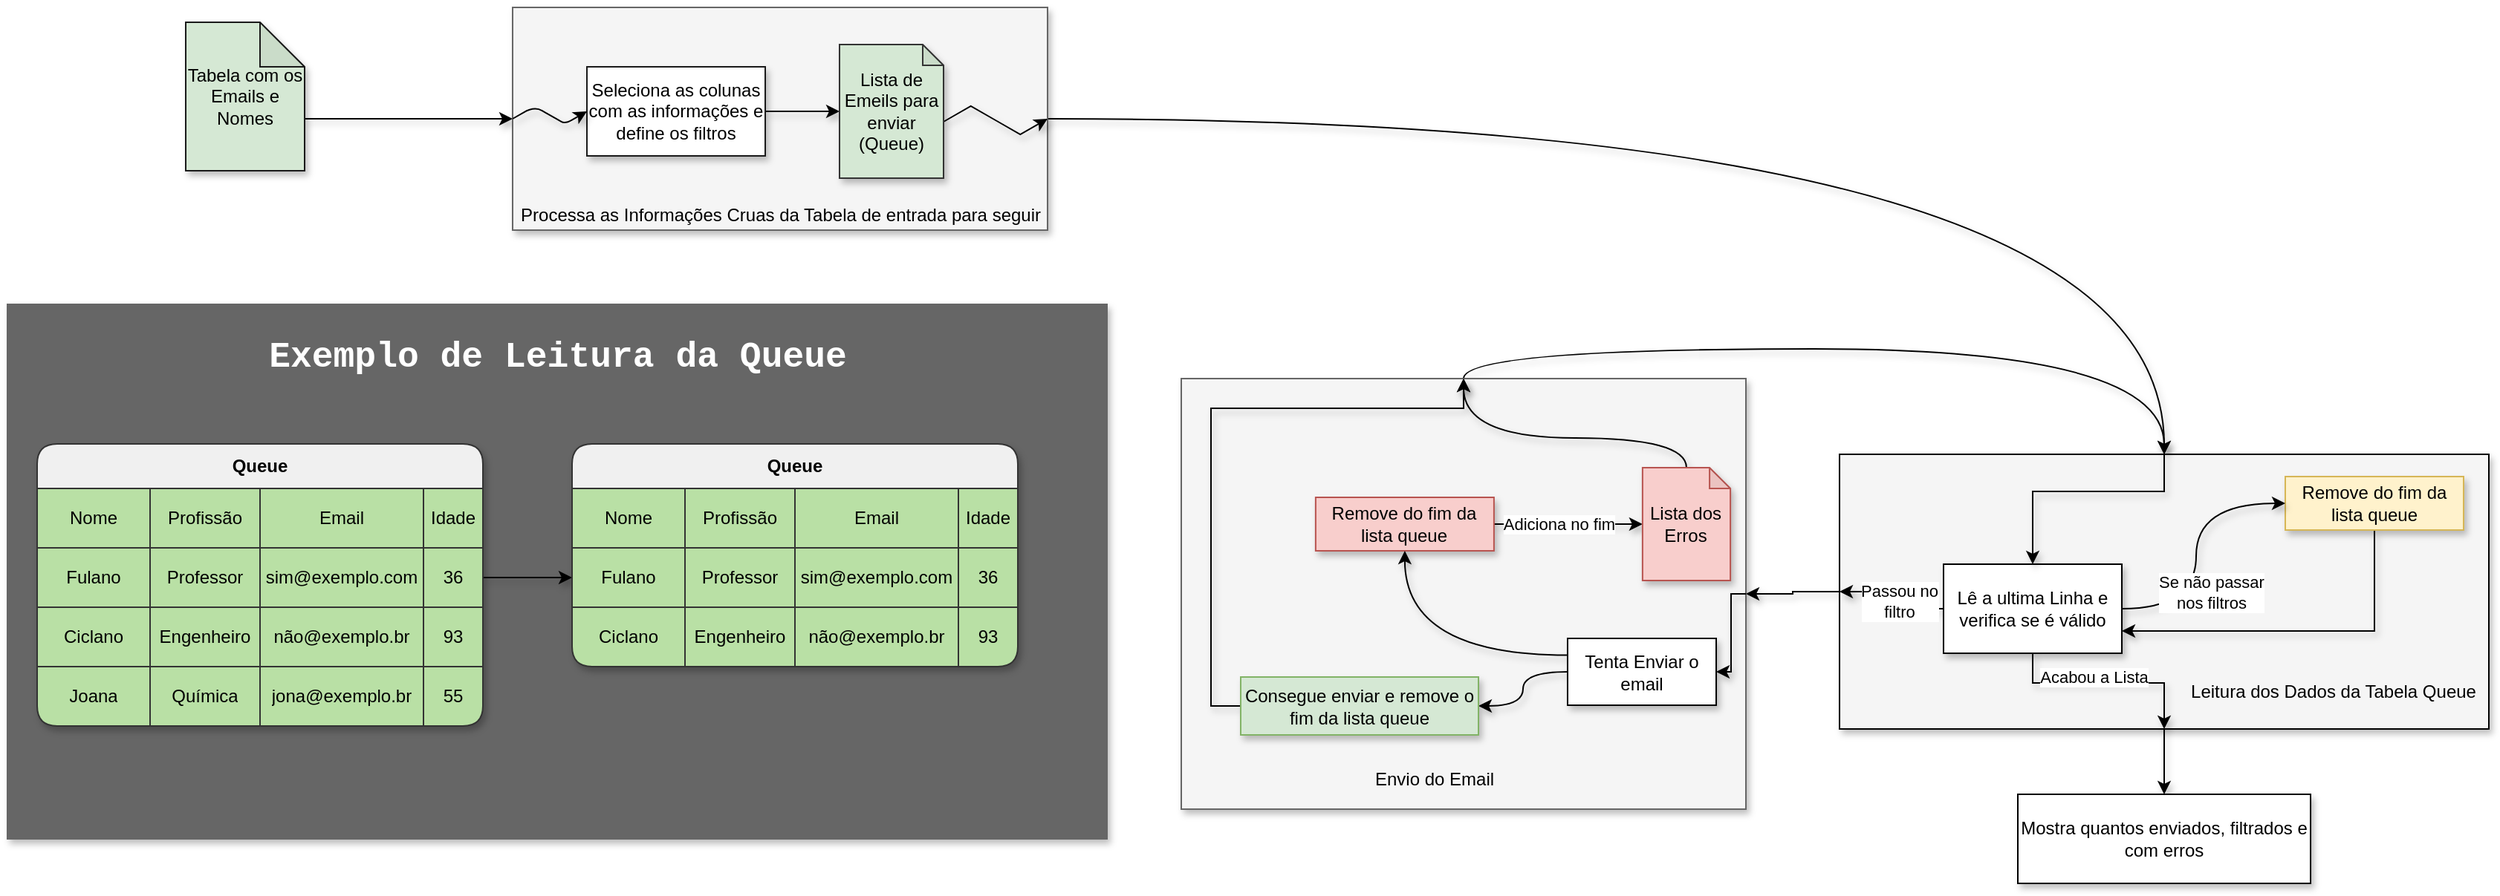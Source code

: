 <mxfile version="13.6.2" type="device"><diagram id="6a731a19-8d31-9384-78a2-239565b7b9f0" name="Page-1"><mxGraphModel dx="1240" dy="697" grid="1" gridSize="10" guides="1" tooltips="1" connect="1" arrows="1" fold="1" page="1" pageScale="1" pageWidth="1169" pageHeight="827" background="#ffffff" math="0" shadow="0"><root><mxCell id="0"/><mxCell id="1" parent="0"/><mxCell id="9hqZE9H7WBv7bmAdazDw-2031" style="edgeStyle=orthogonalEdgeStyle;curved=1;rounded=0;orthogonalLoop=1;jettySize=auto;html=1;exitX=0.5;exitY=0;exitDx=0;exitDy=0;entryX=0.5;entryY=0;entryDx=0;entryDy=0;shadow=1;" edge="1" parent="1" source="9hqZE9H7WBv7bmAdazDw-2016" target="9hqZE9H7WBv7bmAdazDw-1797"><mxGeometry relative="1" as="geometry"/></mxCell><mxCell id="9hqZE9H7WBv7bmAdazDw-2016" value="" style="rounded=0;whiteSpace=wrap;html=1;shadow=1;labelBackgroundColor=#ffffff;sketch=0;strokeColor=#666666;strokeWidth=1;fillColor=#f5f5f5;fontColor=#333333;" vertex="1" parent="1"><mxGeometry x="850" y="350" width="380" height="290" as="geometry"/></mxCell><mxCell id="9hqZE9H7WBv7bmAdazDw-2020" style="edgeStyle=elbowEdgeStyle;rounded=0;orthogonalLoop=1;jettySize=auto;html=1;exitX=0;exitY=0.5;exitDx=0;exitDy=0;entryX=1;entryY=0.5;entryDx=0;entryDy=0;shadow=1;" edge="1" parent="1" source="9hqZE9H7WBv7bmAdazDw-1797" target="9hqZE9H7WBv7bmAdazDw-2016"><mxGeometry relative="1" as="geometry"/></mxCell><mxCell id="9hqZE9H7WBv7bmAdazDw-2038" style="edgeStyle=orthogonalEdgeStyle;rounded=0;orthogonalLoop=1;jettySize=auto;html=1;exitX=0.5;exitY=1;exitDx=0;exitDy=0;entryX=0.5;entryY=0;entryDx=0;entryDy=0;shadow=1;" edge="1" parent="1" source="9hqZE9H7WBv7bmAdazDw-1797" target="9hqZE9H7WBv7bmAdazDw-2037"><mxGeometry relative="1" as="geometry"/></mxCell><mxCell id="9hqZE9H7WBv7bmAdazDw-1797" value="" style="rounded=0;whiteSpace=wrap;html=1;fillColor=#f5f5f5;fontColor=#333333;shadow=1;" vertex="1" parent="1"><mxGeometry x="1293" y="401" width="437" height="185" as="geometry"/></mxCell><mxCell id="9hqZE9H7WBv7bmAdazDw-1784" style="edgeStyle=orthogonalEdgeStyle;rounded=0;orthogonalLoop=1;jettySize=auto;html=1;exitX=0;exitY=0;exitDx=80;exitDy=65;exitPerimeter=0;entryX=0;entryY=0.5;entryDx=0;entryDy=0;shadow=1;" edge="1" parent="1" source="9hqZE9H7WBv7bmAdazDw-1780" target="9hqZE9H7WBv7bmAdazDw-1783"><mxGeometry relative="1" as="geometry"/></mxCell><mxCell id="9hqZE9H7WBv7bmAdazDw-1780" value="Tabela com os Emails e Nomes" style="shape=note;whiteSpace=wrap;html=1;backgroundOutline=1;darkOpacity=0.05;fillColor=#d5e8d4;strokeColor=#1A1A1A;shadow=1;" vertex="1" parent="1"><mxGeometry x="180" y="110" width="80" height="100" as="geometry"/></mxCell><mxCell id="9hqZE9H7WBv7bmAdazDw-1798" style="edgeStyle=orthogonalEdgeStyle;rounded=0;orthogonalLoop=1;jettySize=auto;html=1;exitX=1;exitY=0.5;exitDx=0;exitDy=0;entryX=0.5;entryY=0;entryDx=0;entryDy=0;curved=1;shadow=1;" edge="1" parent="1" source="9hqZE9H7WBv7bmAdazDw-1783" target="9hqZE9H7WBv7bmAdazDw-1797"><mxGeometry relative="1" as="geometry"/></mxCell><mxCell id="9hqZE9H7WBv7bmAdazDw-1783" value="" style="rounded=0;whiteSpace=wrap;html=1;strokeColor=#666666;fillColor=#f5f5f5;fontColor=#333333;shadow=1;" vertex="1" parent="1"><mxGeometry x="400" y="100" width="360" height="150" as="geometry"/></mxCell><mxCell id="9hqZE9H7WBv7bmAdazDw-1792" style="edgeStyle=entityRelationEdgeStyle;rounded=0;orthogonalLoop=1;jettySize=auto;html=1;exitX=1;exitY=0.5;exitDx=0;exitDy=0;entryX=0;entryY=0.5;entryDx=0;entryDy=0;entryPerimeter=0;shadow=1;" edge="1" parent="1" source="9hqZE9H7WBv7bmAdazDw-1786" target="9hqZE9H7WBv7bmAdazDw-1794"><mxGeometry relative="1" as="geometry"><mxPoint x="610" y="170" as="targetPoint"/></mxGeometry></mxCell><mxCell id="9hqZE9H7WBv7bmAdazDw-1786" value="Seleciona as colunas com as informações e define os filtros" style="rounded=0;whiteSpace=wrap;html=1;strokeColor=#1A1A1A;shadow=1;" vertex="1" parent="1"><mxGeometry x="450" y="140" width="120" height="60" as="geometry"/></mxCell><mxCell id="9hqZE9H7WBv7bmAdazDw-1788" value="" style="endArrow=classic;html=1;exitX=0;exitY=0.5;exitDx=0;exitDy=0;entryX=0;entryY=0.5;entryDx=0;entryDy=0;edgeStyle=isometricEdgeStyle;shadow=1;" edge="1" parent="1" source="9hqZE9H7WBv7bmAdazDw-1783" target="9hqZE9H7WBv7bmAdazDw-1786"><mxGeometry width="50" height="50" relative="1" as="geometry"><mxPoint x="390" y="270" as="sourcePoint"/><mxPoint x="440" y="220" as="targetPoint"/></mxGeometry></mxCell><mxCell id="9hqZE9H7WBv7bmAdazDw-1795" style="rounded=0;orthogonalLoop=1;jettySize=auto;html=1;exitX=0;exitY=0;exitDx=70;exitDy=52;exitPerimeter=0;entryX=1;entryY=0.5;entryDx=0;entryDy=0;edgeStyle=isometricEdgeStyle;shadow=1;" edge="1" parent="1" source="9hqZE9H7WBv7bmAdazDw-1794" target="9hqZE9H7WBv7bmAdazDw-1783"><mxGeometry relative="1" as="geometry"/></mxCell><mxCell id="9hqZE9H7WBv7bmAdazDw-1794" value="Lista de Emeils para enviar (Queue)" style="shape=note;whiteSpace=wrap;html=1;backgroundOutline=1;darkOpacity=0.05;size=14;fillColor=#d5e8d4;strokeColor=#333333;shadow=1;" vertex="1" parent="1"><mxGeometry x="620" y="125" width="70" height="90" as="geometry"/></mxCell><mxCell id="9hqZE9H7WBv7bmAdazDw-1796" value="Processa as Informações Cruas da Tabela de entrada para seguir" style="text;html=1;align=center;verticalAlign=middle;resizable=0;points=[];autosize=1;shadow=1;" vertex="1" parent="1"><mxGeometry x="395" y="230" width="370" height="20" as="geometry"/></mxCell><mxCell id="9hqZE9H7WBv7bmAdazDw-1799" value="Leitura dos Dados da Tabela Queue" style="text;html=1;align=center;verticalAlign=middle;resizable=0;points=[];autosize=1;shadow=1;" vertex="1" parent="1"><mxGeometry x="1520" y="551" width="210" height="20" as="geometry"/></mxCell><mxCell id="9hqZE9H7WBv7bmAdazDw-1800" value="" style="rounded=0;whiteSpace=wrap;html=1;strokeColor=#666666;fontColor=#333333;fillColor=#666666;shadow=1;" vertex="1" parent="1"><mxGeometry x="60" y="300" width="740" height="360" as="geometry"/></mxCell><mxCell id="9hqZE9H7WBv7bmAdazDw-1801" value="&lt;h1&gt;&lt;font color=&quot;#ffffff&quot; face=&quot;Courier New&quot;&gt;Exemplo de Leitura da Queue&lt;/font&gt;&lt;/h1&gt;" style="text;html=1;align=center;verticalAlign=middle;resizable=0;points=[];autosize=1;shadow=1;" vertex="1" parent="1"><mxGeometry x="230" y="310" width="400" height="50" as="geometry"/></mxCell><mxCell id="9hqZE9H7WBv7bmAdazDw-1995" style="edgeStyle=orthogonalEdgeStyle;curved=1;rounded=0;orthogonalLoop=1;jettySize=auto;html=1;exitX=1;exitY=0.5;exitDx=0;exitDy=0;entryX=0;entryY=0.5;entryDx=0;entryDy=0;shadow=1;" edge="1" parent="1" source="9hqZE9H7WBv7bmAdazDw-1879" target="9hqZE9H7WBv7bmAdazDw-1980"><mxGeometry relative="1" as="geometry"/></mxCell><mxCell id="9hqZE9H7WBv7bmAdazDw-2015" style="edgeStyle=elbowEdgeStyle;rounded=0;orthogonalLoop=1;jettySize=auto;html=1;exitX=0;exitY=0.5;exitDx=0;exitDy=0;entryX=0;entryY=0.5;entryDx=0;entryDy=0;shadow=1;" edge="1" parent="1" source="9hqZE9H7WBv7bmAdazDw-1996" target="9hqZE9H7WBv7bmAdazDw-1797"><mxGeometry relative="1" as="geometry"/></mxCell><mxCell id="9hqZE9H7WBv7bmAdazDw-2039" value="Passou no&lt;br&gt;filtro" style="edgeLabel;html=1;align=center;verticalAlign=middle;resizable=0;points=[];" vertex="1" connectable="0" parent="9hqZE9H7WBv7bmAdazDw-2015"><mxGeometry x="-0.264" y="1" relative="1" as="geometry"><mxPoint y="-6" as="offset"/></mxGeometry></mxCell><mxCell id="9hqZE9H7WBv7bmAdazDw-2035" style="edgeStyle=orthogonalEdgeStyle;rounded=0;orthogonalLoop=1;jettySize=auto;html=1;exitX=0.5;exitY=1;exitDx=0;exitDy=0;shadow=1;" edge="1" parent="1" source="9hqZE9H7WBv7bmAdazDw-1996" target="9hqZE9H7WBv7bmAdazDw-1797"><mxGeometry relative="1" as="geometry"/></mxCell><mxCell id="9hqZE9H7WBv7bmAdazDw-2036" value="Acabou a Lista" style="edgeLabel;html=1;align=center;verticalAlign=middle;resizable=0;points=[];" vertex="1" connectable="0" parent="9hqZE9H7WBv7bmAdazDw-2035"><mxGeometry x="0.086" y="-3" relative="1" as="geometry"><mxPoint x="-15" y="-7" as="offset"/></mxGeometry></mxCell><mxCell id="9hqZE9H7WBv7bmAdazDw-1996" value="Lê a ultima Linha e verifica se é válido" style="rounded=0;whiteSpace=wrap;html=1;shadow=1;sketch=0;strokeColor=#000000;strokeWidth=1;gradientColor=none;" vertex="1" parent="1"><mxGeometry x="1363" y="475" width="120" height="60" as="geometry"/></mxCell><mxCell id="9hqZE9H7WBv7bmAdazDw-2012" style="edgeStyle=orthogonalEdgeStyle;rounded=0;orthogonalLoop=1;jettySize=auto;elbow=vertical;html=1;exitX=0.5;exitY=1;exitDx=0;exitDy=0;entryX=1;entryY=0.75;entryDx=0;entryDy=0;shadow=1;" edge="1" parent="1" source="9hqZE9H7WBv7bmAdazDw-1997" target="9hqZE9H7WBv7bmAdazDw-1996"><mxGeometry relative="1" as="geometry"/></mxCell><mxCell id="9hqZE9H7WBv7bmAdazDw-1997" value="Remove do fim da lista queue" style="rounded=0;whiteSpace=wrap;html=1;shadow=1;sketch=0;strokeColor=#d6b656;strokeWidth=1;fillColor=#fff2cc;" vertex="1" parent="1"><mxGeometry x="1593" y="416" width="120" height="36" as="geometry"/></mxCell><mxCell id="9hqZE9H7WBv7bmAdazDw-2003" style="edgeStyle=orthogonalEdgeStyle;curved=1;rounded=0;orthogonalLoop=1;jettySize=auto;html=1;exitX=1;exitY=0.5;exitDx=0;exitDy=0;entryX=0;entryY=0.5;entryDx=0;entryDy=0;shadow=1;" edge="1" parent="1" source="9hqZE9H7WBv7bmAdazDw-1996" target="9hqZE9H7WBv7bmAdazDw-1997"><mxGeometry relative="1" as="geometry"><mxPoint x="1443.0" y="480" as="sourcePoint"/><mxPoint x="1583.0" y="448" as="targetPoint"/><Array as="points"><mxPoint x="1533" y="505"/><mxPoint x="1533" y="434"/></Array></mxGeometry></mxCell><mxCell id="9hqZE9H7WBv7bmAdazDw-2004" value="Se não passar&lt;br&gt;nos filtros" style="edgeLabel;html=1;align=center;verticalAlign=middle;resizable=0;points=[];labelBackgroundColor=#ffffff;" vertex="1" connectable="0" parent="9hqZE9H7WBv7bmAdazDw-2003"><mxGeometry x="-0.327" y="8" relative="1" as="geometry"><mxPoint x="18" y="-0.5" as="offset"/></mxGeometry></mxCell><mxCell id="9hqZE9H7WBv7bmAdazDw-2002" style="rounded=0;orthogonalLoop=1;jettySize=auto;html=1;exitX=0.5;exitY=0;exitDx=0;exitDy=0;entryX=0.5;entryY=0;entryDx=0;entryDy=0;shadow=1;edgeStyle=elbowEdgeStyle;elbow=vertical;" edge="1" parent="1" source="9hqZE9H7WBv7bmAdazDw-1797" target="9hqZE9H7WBv7bmAdazDw-1996"><mxGeometry relative="1" as="geometry"><Array as="points"><mxPoint x="1503" y="426"/></Array></mxGeometry></mxCell><mxCell id="9hqZE9H7WBv7bmAdazDw-2018" style="edgeStyle=elbowEdgeStyle;rounded=0;orthogonalLoop=1;jettySize=auto;html=1;exitX=1;exitY=0.5;exitDx=0;exitDy=0;entryX=0;entryY=0.5;entryDx=0;entryDy=0;entryPerimeter=0;shadow=1;" edge="1" parent="1" source="9hqZE9H7WBv7bmAdazDw-2005" target="9hqZE9H7WBv7bmAdazDw-2008"><mxGeometry relative="1" as="geometry"/></mxCell><mxCell id="9hqZE9H7WBv7bmAdazDw-2019" value="Adiciona no fim" style="edgeLabel;html=1;align=center;verticalAlign=middle;resizable=0;points=[];" vertex="1" connectable="0" parent="9hqZE9H7WBv7bmAdazDw-2018"><mxGeometry x="-0.004" y="7" relative="1" as="geometry"><mxPoint x="-7" y="7" as="offset"/></mxGeometry></mxCell><mxCell id="9hqZE9H7WBv7bmAdazDw-2005" value="Remove do fim da lista queue" style="rounded=0;whiteSpace=wrap;html=1;shadow=1;sketch=0;strokeColor=#b85450;strokeWidth=1;fillColor=#f8cecc;" vertex="1" parent="1"><mxGeometry x="940.44" y="430" width="120" height="36" as="geometry"/></mxCell><mxCell id="9hqZE9H7WBv7bmAdazDw-2030" style="edgeStyle=orthogonalEdgeStyle;curved=1;rounded=0;orthogonalLoop=1;jettySize=auto;html=1;exitX=0.5;exitY=0;exitDx=0;exitDy=0;exitPerimeter=0;entryX=0.5;entryY=0;entryDx=0;entryDy=0;shadow=1;" edge="1" parent="1" source="9hqZE9H7WBv7bmAdazDw-2008" target="9hqZE9H7WBv7bmAdazDw-2016"><mxGeometry relative="1" as="geometry"/></mxCell><mxCell id="9hqZE9H7WBv7bmAdazDw-2008" value="Lista dos Erros" style="shape=note;whiteSpace=wrap;html=1;backgroundOutline=1;darkOpacity=0.05;size=14;fillColor=#f8cecc;strokeColor=#b85450;shadow=1;" vertex="1" parent="1"><mxGeometry x="1160.44" y="410" width="59.11" height="76" as="geometry"/></mxCell><mxCell id="9hqZE9H7WBv7bmAdazDw-2023" style="edgeStyle=elbowEdgeStyle;rounded=0;orthogonalLoop=1;jettySize=auto;html=1;exitX=1;exitY=0.5;exitDx=0;exitDy=0;entryX=1;entryY=0.5;entryDx=0;entryDy=0;shadow=1;" edge="1" parent="1" source="9hqZE9H7WBv7bmAdazDw-2016" target="9hqZE9H7WBv7bmAdazDw-2021"><mxGeometry relative="1" as="geometry"/></mxCell><mxCell id="9hqZE9H7WBv7bmAdazDw-2017" value="Envio do Email" style="text;html=1;align=center;verticalAlign=middle;resizable=0;points=[];autosize=1;" vertex="1" parent="1"><mxGeometry x="970" y="610" width="100" height="20" as="geometry"/></mxCell><mxCell id="9hqZE9H7WBv7bmAdazDw-2028" style="edgeStyle=orthogonalEdgeStyle;rounded=0;orthogonalLoop=1;jettySize=auto;html=1;exitX=0;exitY=0.25;exitDx=0;exitDy=0;entryX=0.5;entryY=1;entryDx=0;entryDy=0;shadow=1;curved=1;" edge="1" parent="1" source="9hqZE9H7WBv7bmAdazDw-2021" target="9hqZE9H7WBv7bmAdazDw-2005"><mxGeometry relative="1" as="geometry"/></mxCell><mxCell id="9hqZE9H7WBv7bmAdazDw-2033" style="edgeStyle=orthogonalEdgeStyle;curved=1;rounded=0;orthogonalLoop=1;jettySize=auto;html=1;exitX=0;exitY=0.5;exitDx=0;exitDy=0;entryX=1;entryY=0.5;entryDx=0;entryDy=0;shadow=1;" edge="1" parent="1" source="9hqZE9H7WBv7bmAdazDw-2021" target="9hqZE9H7WBv7bmAdazDw-2032"><mxGeometry relative="1" as="geometry"/></mxCell><mxCell id="9hqZE9H7WBv7bmAdazDw-2021" value="Tenta Enviar o email" style="rounded=0;whiteSpace=wrap;html=1;shadow=1;labelBackgroundColor=#ffffff;sketch=0;strokeColor=#000000;strokeWidth=1;fillColor=#ffffff;gradientColor=none;" vertex="1" parent="1"><mxGeometry x="1110" y="525" width="100" height="45" as="geometry"/></mxCell><mxCell id="9hqZE9H7WBv7bmAdazDw-2034" style="edgeStyle=orthogonalEdgeStyle;rounded=0;orthogonalLoop=1;jettySize=auto;html=1;exitX=0;exitY=0.5;exitDx=0;exitDy=0;entryX=0.5;entryY=0;entryDx=0;entryDy=0;shadow=1;" edge="1" parent="1" source="9hqZE9H7WBv7bmAdazDw-2032" target="9hqZE9H7WBv7bmAdazDw-2016"><mxGeometry relative="1" as="geometry"><Array as="points"><mxPoint x="870" y="571"/><mxPoint x="870" y="370"/><mxPoint x="1040" y="370"/></Array></mxGeometry></mxCell><mxCell id="9hqZE9H7WBv7bmAdazDw-2032" value="Consegue enviar e remove o fim da lista queue" style="rounded=0;whiteSpace=wrap;html=1;shadow=1;labelBackgroundColor=none;sketch=0;strokeColor=#82b366;strokeWidth=1;fillColor=#d5e8d4;" vertex="1" parent="1"><mxGeometry x="890" y="551" width="160" height="39" as="geometry"/></mxCell><mxCell id="9hqZE9H7WBv7bmAdazDw-2037" value="Mostra quantos enviados, filtrados e com erros" style="rounded=0;whiteSpace=wrap;html=1;shadow=1;labelBackgroundColor=none;sketch=0;strokeColor=#000000;strokeWidth=1;fillColor=#ffffff;gradientColor=none;" vertex="1" parent="1"><mxGeometry x="1413" y="630" width="197" height="60" as="geometry"/></mxCell><mxCell id="9hqZE9H7WBv7bmAdazDw-1974" value="Queue" style="shape=table;html=1;whiteSpace=wrap;startSize=30;container=1;collapsible=0;childLayout=tableLayout;fontStyle=1;align=center;strokeColor=#333333;fillColor=#F0F0F0;swimlaneFillColor=#B9E0A5;shadow=1;rounded=1;sketch=0;" vertex="1" parent="1"><mxGeometry x="440" y="394" width="300" height="150" as="geometry"/></mxCell><mxCell id="9hqZE9H7WBv7bmAdazDw-1975" value="" style="shape=partialRectangle;html=1;whiteSpace=wrap;collapsible=0;dropTarget=0;pointerEvents=0;fillColor=none;top=0;left=0;bottom=0;right=0;points=[[0,0.5],[1,0.5]];portConstraint=eastwest;shadow=1;" vertex="1" parent="9hqZE9H7WBv7bmAdazDw-1974"><mxGeometry y="30" width="300" height="40" as="geometry"/></mxCell><mxCell id="9hqZE9H7WBv7bmAdazDw-1976" value="Nome" style="shape=partialRectangle;html=1;whiteSpace=wrap;connectable=0;fillColor=none;top=0;left=0;bottom=0;right=0;overflow=hidden;shadow=1;" vertex="1" parent="9hqZE9H7WBv7bmAdazDw-1975"><mxGeometry width="76" height="40" as="geometry"/></mxCell><mxCell id="9hqZE9H7WBv7bmAdazDw-1977" value="Profissão" style="shape=partialRectangle;html=1;whiteSpace=wrap;connectable=0;top=0;left=0;bottom=0;right=0;overflow=hidden;fillColor=none;shadow=1;sketch=0;" vertex="1" parent="9hqZE9H7WBv7bmAdazDw-1975"><mxGeometry x="76" width="74" height="40" as="geometry"/></mxCell><mxCell id="9hqZE9H7WBv7bmAdazDw-1978" value="Email" style="shape=partialRectangle;html=1;whiteSpace=wrap;connectable=0;fillColor=none;top=0;left=0;bottom=0;right=0;overflow=hidden;shadow=1;" vertex="1" parent="9hqZE9H7WBv7bmAdazDw-1975"><mxGeometry x="150" width="110" height="40" as="geometry"/></mxCell><mxCell id="9hqZE9H7WBv7bmAdazDw-1979" value="Idade" style="shape=partialRectangle;html=1;whiteSpace=wrap;connectable=0;fillColor=none;top=0;left=0;bottom=0;right=0;overflow=hidden;shadow=1;" vertex="1" parent="9hqZE9H7WBv7bmAdazDw-1975"><mxGeometry x="260" width="40" height="40" as="geometry"/></mxCell><mxCell id="9hqZE9H7WBv7bmAdazDw-1980" style="shape=partialRectangle;html=1;whiteSpace=wrap;collapsible=0;dropTarget=0;pointerEvents=0;fillColor=none;top=0;left=0;bottom=0;right=0;points=[[0,0.5],[1,0.5]];portConstraint=eastwest;shadow=1;" vertex="1" parent="9hqZE9H7WBv7bmAdazDw-1974"><mxGeometry y="70" width="300" height="40" as="geometry"/></mxCell><mxCell id="9hqZE9H7WBv7bmAdazDw-1981" value="Fulano" style="shape=partialRectangle;html=1;whiteSpace=wrap;connectable=0;fillColor=none;top=0;left=0;bottom=0;right=0;overflow=hidden;shadow=1;" vertex="1" parent="9hqZE9H7WBv7bmAdazDw-1980"><mxGeometry width="76" height="40" as="geometry"/></mxCell><mxCell id="9hqZE9H7WBv7bmAdazDw-1982" value="Professor" style="shape=partialRectangle;html=1;whiteSpace=wrap;connectable=0;top=0;left=0;bottom=0;right=0;overflow=hidden;fillColor=none;shadow=1;sketch=0;" vertex="1" parent="9hqZE9H7WBv7bmAdazDw-1980"><mxGeometry x="76" width="74" height="40" as="geometry"/></mxCell><mxCell id="9hqZE9H7WBv7bmAdazDw-1983" value="sim@exemplo.com" style="shape=partialRectangle;html=1;whiteSpace=wrap;connectable=0;fillColor=none;top=0;left=0;bottom=0;right=0;overflow=hidden;shadow=1;" vertex="1" parent="9hqZE9H7WBv7bmAdazDw-1980"><mxGeometry x="150" width="110" height="40" as="geometry"/></mxCell><mxCell id="9hqZE9H7WBv7bmAdazDw-1984" value="36" style="shape=partialRectangle;html=1;whiteSpace=wrap;connectable=0;fillColor=none;top=0;left=0;bottom=0;right=0;overflow=hidden;shadow=1;" vertex="1" parent="9hqZE9H7WBv7bmAdazDw-1980"><mxGeometry x="260" width="40" height="40" as="geometry"/></mxCell><mxCell id="9hqZE9H7WBv7bmAdazDw-1985" style="shape=partialRectangle;html=1;whiteSpace=wrap;collapsible=0;dropTarget=0;pointerEvents=0;fillColor=none;top=0;left=0;bottom=0;right=0;points=[[0,0.5],[1,0.5]];portConstraint=eastwest;shadow=1;" vertex="1" parent="9hqZE9H7WBv7bmAdazDw-1974"><mxGeometry y="110" width="300" height="40" as="geometry"/></mxCell><mxCell id="9hqZE9H7WBv7bmAdazDw-1986" value="Ciclano" style="shape=partialRectangle;html=1;whiteSpace=wrap;connectable=0;fillColor=none;top=0;left=0;bottom=0;right=0;overflow=hidden;shadow=1;" vertex="1" parent="9hqZE9H7WBv7bmAdazDw-1985"><mxGeometry width="76" height="40" as="geometry"/></mxCell><mxCell id="9hqZE9H7WBv7bmAdazDw-1987" value="Engenheiro" style="shape=partialRectangle;html=1;whiteSpace=wrap;connectable=0;top=0;left=0;bottom=0;right=0;overflow=hidden;fillColor=none;shadow=1;sketch=0;" vertex="1" parent="9hqZE9H7WBv7bmAdazDw-1985"><mxGeometry x="76" width="74" height="40" as="geometry"/></mxCell><mxCell id="9hqZE9H7WBv7bmAdazDw-1988" value="não@exemplo.br" style="shape=partialRectangle;html=1;whiteSpace=wrap;connectable=0;fillColor=none;top=0;left=0;bottom=0;right=0;overflow=hidden;shadow=1;" vertex="1" parent="9hqZE9H7WBv7bmAdazDw-1985"><mxGeometry x="150" width="110" height="40" as="geometry"/></mxCell><mxCell id="9hqZE9H7WBv7bmAdazDw-1989" value="93" style="shape=partialRectangle;html=1;whiteSpace=wrap;connectable=0;fillColor=none;top=0;left=0;bottom=0;right=0;overflow=hidden;shadow=1;" vertex="1" parent="9hqZE9H7WBv7bmAdazDw-1985"><mxGeometry x="260" width="40" height="40" as="geometry"/></mxCell><mxCell id="9hqZE9H7WBv7bmAdazDw-1802" value="Queue" style="shape=table;html=1;whiteSpace=wrap;startSize=30;container=1;collapsible=0;childLayout=tableLayout;fontStyle=1;align=center;strokeColor=#333333;fillColor=#F0F0F0;swimlaneFillColor=#B9E0A5;shadow=1;rounded=1;sketch=0;" vertex="1" parent="1"><mxGeometry x="80" y="394" width="300" height="190" as="geometry"/></mxCell><mxCell id="9hqZE9H7WBv7bmAdazDw-1803" value="" style="shape=partialRectangle;html=1;whiteSpace=wrap;collapsible=0;dropTarget=0;pointerEvents=0;fillColor=none;top=0;left=0;bottom=0;right=0;points=[[0,0.5],[1,0.5]];portConstraint=eastwest;shadow=1;" vertex="1" parent="9hqZE9H7WBv7bmAdazDw-1802"><mxGeometry y="30" width="300" height="40" as="geometry"/></mxCell><mxCell id="9hqZE9H7WBv7bmAdazDw-1871" value="Nome" style="shape=partialRectangle;html=1;whiteSpace=wrap;connectable=0;fillColor=none;top=0;left=0;bottom=0;right=0;overflow=hidden;shadow=1;" vertex="1" parent="9hqZE9H7WBv7bmAdazDw-1803"><mxGeometry width="76" height="40" as="geometry"/></mxCell><mxCell id="9hqZE9H7WBv7bmAdazDw-1804" value="Profissão" style="shape=partialRectangle;html=1;whiteSpace=wrap;connectable=0;top=0;left=0;bottom=0;right=0;overflow=hidden;fillColor=none;shadow=1;sketch=0;" vertex="1" parent="9hqZE9H7WBv7bmAdazDw-1803"><mxGeometry x="76" width="74" height="40" as="geometry"/></mxCell><mxCell id="9hqZE9H7WBv7bmAdazDw-1805" value="Email" style="shape=partialRectangle;html=1;whiteSpace=wrap;connectable=0;fillColor=none;top=0;left=0;bottom=0;right=0;overflow=hidden;shadow=1;" vertex="1" parent="9hqZE9H7WBv7bmAdazDw-1803"><mxGeometry x="150" width="110" height="40" as="geometry"/></mxCell><mxCell id="9hqZE9H7WBv7bmAdazDw-1806" value="Idade" style="shape=partialRectangle;html=1;whiteSpace=wrap;connectable=0;fillColor=none;top=0;left=0;bottom=0;right=0;overflow=hidden;shadow=1;" vertex="1" parent="9hqZE9H7WBv7bmAdazDw-1803"><mxGeometry x="260" width="40" height="40" as="geometry"/></mxCell><mxCell id="9hqZE9H7WBv7bmAdazDw-1879" style="shape=partialRectangle;html=1;whiteSpace=wrap;collapsible=0;dropTarget=0;pointerEvents=0;fillColor=none;top=0;left=0;bottom=0;right=0;points=[[0,0.5],[1,0.5]];portConstraint=eastwest;shadow=1;" vertex="1" parent="9hqZE9H7WBv7bmAdazDw-1802"><mxGeometry y="70" width="300" height="40" as="geometry"/></mxCell><mxCell id="9hqZE9H7WBv7bmAdazDw-1880" value="Fulano" style="shape=partialRectangle;html=1;whiteSpace=wrap;connectable=0;fillColor=none;top=0;left=0;bottom=0;right=0;overflow=hidden;shadow=1;" vertex="1" parent="9hqZE9H7WBv7bmAdazDw-1879"><mxGeometry width="76" height="40" as="geometry"/></mxCell><mxCell id="9hqZE9H7WBv7bmAdazDw-1881" value="Professor" style="shape=partialRectangle;html=1;whiteSpace=wrap;connectable=0;top=0;left=0;bottom=0;right=0;overflow=hidden;fillColor=none;shadow=1;sketch=0;" vertex="1" parent="9hqZE9H7WBv7bmAdazDw-1879"><mxGeometry x="76" width="74" height="40" as="geometry"/></mxCell><mxCell id="9hqZE9H7WBv7bmAdazDw-1882" value="sim@exemplo.com" style="shape=partialRectangle;html=1;whiteSpace=wrap;connectable=0;fillColor=none;top=0;left=0;bottom=0;right=0;overflow=hidden;shadow=1;" vertex="1" parent="9hqZE9H7WBv7bmAdazDw-1879"><mxGeometry x="150" width="110" height="40" as="geometry"/></mxCell><mxCell id="9hqZE9H7WBv7bmAdazDw-1883" value="36" style="shape=partialRectangle;html=1;whiteSpace=wrap;connectable=0;fillColor=none;top=0;left=0;bottom=0;right=0;overflow=hidden;shadow=1;" vertex="1" parent="9hqZE9H7WBv7bmAdazDw-1879"><mxGeometry x="260" width="40" height="40" as="geometry"/></mxCell><mxCell id="9hqZE9H7WBv7bmAdazDw-1954" style="shape=partialRectangle;html=1;whiteSpace=wrap;collapsible=0;dropTarget=0;pointerEvents=0;fillColor=none;top=0;left=0;bottom=0;right=0;points=[[0,0.5],[1,0.5]];portConstraint=eastwest;shadow=1;" vertex="1" parent="9hqZE9H7WBv7bmAdazDw-1802"><mxGeometry y="110" width="300" height="40" as="geometry"/></mxCell><mxCell id="9hqZE9H7WBv7bmAdazDw-1955" value="Ciclano" style="shape=partialRectangle;html=1;whiteSpace=wrap;connectable=0;fillColor=none;top=0;left=0;bottom=0;right=0;overflow=hidden;shadow=1;" vertex="1" parent="9hqZE9H7WBv7bmAdazDw-1954"><mxGeometry width="76" height="40" as="geometry"/></mxCell><mxCell id="9hqZE9H7WBv7bmAdazDw-1956" value="Engenheiro" style="shape=partialRectangle;html=1;whiteSpace=wrap;connectable=0;top=0;left=0;bottom=0;right=0;overflow=hidden;fillColor=none;shadow=1;sketch=0;" vertex="1" parent="9hqZE9H7WBv7bmAdazDw-1954"><mxGeometry x="76" width="74" height="40" as="geometry"/></mxCell><mxCell id="9hqZE9H7WBv7bmAdazDw-1957" value="não@exemplo.br" style="shape=partialRectangle;html=1;whiteSpace=wrap;connectable=0;fillColor=none;top=0;left=0;bottom=0;right=0;overflow=hidden;shadow=1;" vertex="1" parent="9hqZE9H7WBv7bmAdazDw-1954"><mxGeometry x="150" width="110" height="40" as="geometry"/></mxCell><mxCell id="9hqZE9H7WBv7bmAdazDw-1958" value="93" style="shape=partialRectangle;html=1;whiteSpace=wrap;connectable=0;fillColor=none;top=0;left=0;bottom=0;right=0;overflow=hidden;shadow=1;" vertex="1" parent="9hqZE9H7WBv7bmAdazDw-1954"><mxGeometry x="260" width="40" height="40" as="geometry"/></mxCell><mxCell id="9hqZE9H7WBv7bmAdazDw-1959" value="" style="shape=partialRectangle;html=1;whiteSpace=wrap;collapsible=0;dropTarget=0;pointerEvents=0;fillColor=none;top=0;left=0;bottom=0;right=0;points=[[0,0.5],[1,0.5]];portConstraint=eastwest;shadow=1;" vertex="1" parent="9hqZE9H7WBv7bmAdazDw-1802"><mxGeometry y="150" width="300" height="40" as="geometry"/></mxCell><mxCell id="9hqZE9H7WBv7bmAdazDw-1960" value="Joana" style="shape=partialRectangle;html=1;whiteSpace=wrap;connectable=0;fillColor=none;top=0;left=0;bottom=0;right=0;overflow=hidden;shadow=1;" vertex="1" parent="9hqZE9H7WBv7bmAdazDw-1959"><mxGeometry width="76" height="40" as="geometry"/></mxCell><mxCell id="9hqZE9H7WBv7bmAdazDw-1961" value="Química" style="shape=partialRectangle;html=1;whiteSpace=wrap;connectable=0;top=0;left=0;bottom=0;right=0;overflow=hidden;fillColor=none;shadow=1;sketch=0;" vertex="1" parent="9hqZE9H7WBv7bmAdazDw-1959"><mxGeometry x="76" width="74" height="40" as="geometry"/></mxCell><mxCell id="9hqZE9H7WBv7bmAdazDw-1962" value="jona@exemplo.br" style="shape=partialRectangle;html=1;whiteSpace=wrap;connectable=0;fillColor=none;top=0;left=0;bottom=0;right=0;overflow=hidden;shadow=1;" vertex="1" parent="9hqZE9H7WBv7bmAdazDw-1959"><mxGeometry x="150" width="110" height="40" as="geometry"/></mxCell><mxCell id="9hqZE9H7WBv7bmAdazDw-1963" value="55" style="shape=partialRectangle;html=1;whiteSpace=wrap;connectable=0;fillColor=none;top=0;left=0;bottom=0;right=0;overflow=hidden;shadow=1;" vertex="1" parent="9hqZE9H7WBv7bmAdazDw-1959"><mxGeometry x="260" width="40" height="40" as="geometry"/></mxCell></root></mxGraphModel></diagram></mxfile>